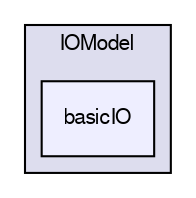 digraph "/home/cgoniva/CFDEM/CFDEM-x.x-2.1.x/CFDEMcoupling-PUBLIC/src/lagrangian/cfdemParticle/subModels/IOModel/basicIO" {
  compound=true
  node [ fontsize="10", fontname="FreeSans"];
  edge [ labelfontsize="10", labelfontname="FreeSans"];
  subgraph clusterdir_1dfa0bd845c9ce5429e1e788a752f15e {
    graph [ bgcolor="#ddddee", pencolor="black", label="IOModel" fontname="FreeSans", fontsize="10", URL="dir_1dfa0bd845c9ce5429e1e788a752f15e.html"]
  dir_d53ee78dae844792d401496c9021cae0 [shape=box, label="basicIO", style="filled", fillcolor="#eeeeff", pencolor="black", URL="dir_d53ee78dae844792d401496c9021cae0.html"];
  }
}
